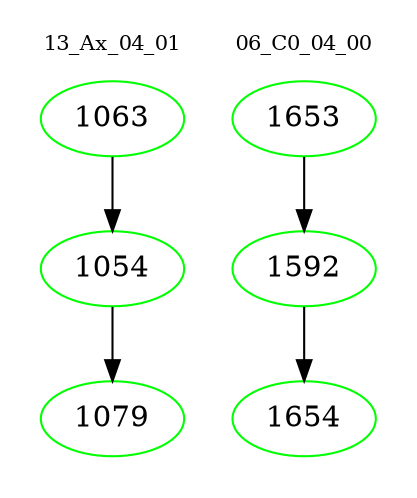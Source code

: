 digraph{
subgraph cluster_0 {
color = white
label = "13_Ax_04_01";
fontsize=10;
T0_1063 [label="1063", color="green"]
T0_1063 -> T0_1054 [color="black"]
T0_1054 [label="1054", color="green"]
T0_1054 -> T0_1079 [color="black"]
T0_1079 [label="1079", color="green"]
}
subgraph cluster_1 {
color = white
label = "06_C0_04_00";
fontsize=10;
T1_1653 [label="1653", color="green"]
T1_1653 -> T1_1592 [color="black"]
T1_1592 [label="1592", color="green"]
T1_1592 -> T1_1654 [color="black"]
T1_1654 [label="1654", color="green"]
}
}
